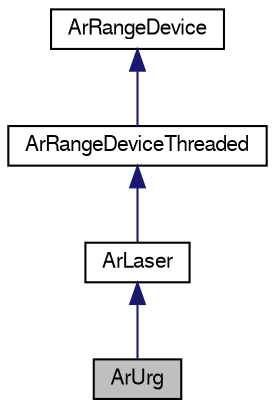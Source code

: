 digraph G
{
  edge [fontname="FreeSans",fontsize=10,labelfontname="FreeSans",labelfontsize=10];
  node [fontname="FreeSans",fontsize=10,shape=record];
  Node1 [label="ArUrg",height=0.2,width=0.4,color="black", fillcolor="grey75", style="filled" fontcolor="black"];
  Node2 -> Node1 [dir=back,color="midnightblue",fontsize=10,style="solid",fontname="FreeSans"];
  Node2 [label="ArLaser",height=0.2,width=0.4,color="black", fillcolor="white", style="filled",URL="$classArLaser.html"];
  Node3 -> Node2 [dir=back,color="midnightblue",fontsize=10,style="solid",fontname="FreeSans"];
  Node3 [label="ArRangeDeviceThreaded",height=0.2,width=0.4,color="black", fillcolor="white", style="filled",URL="$classArRangeDeviceThreaded.html",tooltip="A range device which can run in its own thread."];
  Node4 -> Node3 [dir=back,color="midnightblue",fontsize=10,style="solid",fontname="FreeSans"];
  Node4 [label="ArRangeDevice",height=0.2,width=0.4,color="black", fillcolor="white", style="filled",URL="$classArRangeDevice.html",tooltip="The base class for all sensing devices which return range information from the device..."];
}
